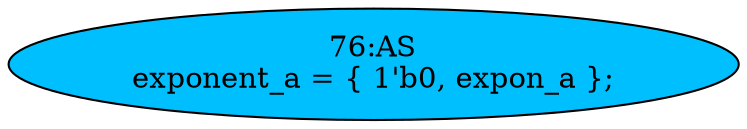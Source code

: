 strict digraph "" {
	node [label="\N"];
	"76:AS"	 [ast="<pyverilog.vparser.ast.Assign object at 0x7f284bdc49d0>",
		def_var="['exponent_a']",
		fillcolor=deepskyblue,
		label="76:AS
exponent_a = { 1'b0, expon_a };",
		statements="[]",
		style=filled,
		typ=Assign,
		use_var="['expon_a']"];
}

